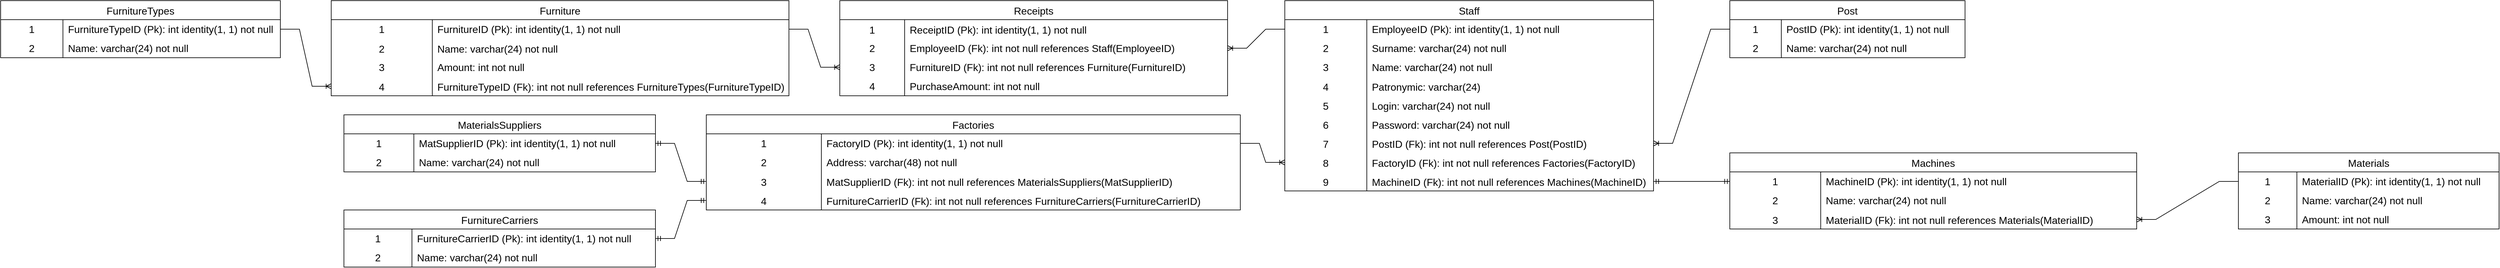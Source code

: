 <mxfile version="21.1.0" type="device">
  <diagram id="mo-HOqfo_TGO1M3Odws0" name="Страница 1">
    <mxGraphModel dx="4996" dy="2128" grid="1" gridSize="10" guides="1" tooltips="1" connect="1" arrows="1" fold="1" page="1" pageScale="1" pageWidth="827" pageHeight="1169" math="0" shadow="0">
      <root>
        <mxCell id="0" />
        <mxCell id="1" parent="0" />
        <mxCell id="JaZ2fqVpTu222HVkcc59-122" value="Staff" style="shape=table;startSize=30;container=1;collapsible=0;childLayout=tableLayout;fixedRows=1;rowLines=0;fontStyle=0;strokeColor=default;fontSize=16;" vertex="1" parent="1">
          <mxGeometry x="-650" y="-270" width="580" height="300" as="geometry" />
        </mxCell>
        <mxCell id="JaZ2fqVpTu222HVkcc59-123" value="" style="shape=tableRow;horizontal=0;startSize=0;swimlaneHead=0;swimlaneBody=0;top=0;left=0;bottom=0;right=0;collapsible=0;dropTarget=0;fillColor=none;points=[[0,0.5],[1,0.5]];portConstraint=eastwest;strokeColor=inherit;fontSize=16;" vertex="1" parent="JaZ2fqVpTu222HVkcc59-122">
          <mxGeometry y="30" width="580" height="30" as="geometry" />
        </mxCell>
        <mxCell id="JaZ2fqVpTu222HVkcc59-124" value="1" style="shape=partialRectangle;html=1;whiteSpace=wrap;connectable=0;fillColor=none;top=0;left=0;bottom=0;right=0;overflow=hidden;pointerEvents=1;strokeColor=inherit;fontSize=16;" vertex="1" parent="JaZ2fqVpTu222HVkcc59-123">
          <mxGeometry width="129" height="30" as="geometry">
            <mxRectangle width="129" height="30" as="alternateBounds" />
          </mxGeometry>
        </mxCell>
        <mxCell id="JaZ2fqVpTu222HVkcc59-125" value="EmployeeID (Pk): int identity(1, 1) not null" style="shape=partialRectangle;html=1;whiteSpace=wrap;connectable=0;fillColor=none;top=0;left=0;bottom=0;right=0;align=left;spacingLeft=6;overflow=hidden;strokeColor=inherit;fontSize=16;" vertex="1" parent="JaZ2fqVpTu222HVkcc59-123">
          <mxGeometry x="129" width="451" height="30" as="geometry">
            <mxRectangle width="451" height="30" as="alternateBounds" />
          </mxGeometry>
        </mxCell>
        <mxCell id="JaZ2fqVpTu222HVkcc59-126" value="" style="shape=tableRow;horizontal=0;startSize=0;swimlaneHead=0;swimlaneBody=0;top=0;left=0;bottom=0;right=0;collapsible=0;dropTarget=0;fillColor=none;points=[[0,0.5],[1,0.5]];portConstraint=eastwest;strokeColor=inherit;fontSize=16;" vertex="1" parent="JaZ2fqVpTu222HVkcc59-122">
          <mxGeometry y="60" width="580" height="30" as="geometry" />
        </mxCell>
        <mxCell id="JaZ2fqVpTu222HVkcc59-127" value="2" style="shape=partialRectangle;html=1;whiteSpace=wrap;connectable=0;fillColor=none;top=0;left=0;bottom=0;right=0;overflow=hidden;strokeColor=inherit;fontSize=16;" vertex="1" parent="JaZ2fqVpTu222HVkcc59-126">
          <mxGeometry width="129" height="30" as="geometry">
            <mxRectangle width="129" height="30" as="alternateBounds" />
          </mxGeometry>
        </mxCell>
        <mxCell id="JaZ2fqVpTu222HVkcc59-128" value="Surname: varchar(24) not null" style="shape=partialRectangle;html=1;whiteSpace=wrap;connectable=0;fillColor=none;top=0;left=0;bottom=0;right=0;align=left;spacingLeft=6;overflow=hidden;strokeColor=inherit;fontSize=16;" vertex="1" parent="JaZ2fqVpTu222HVkcc59-126">
          <mxGeometry x="129" width="451" height="30" as="geometry">
            <mxRectangle width="451" height="30" as="alternateBounds" />
          </mxGeometry>
        </mxCell>
        <mxCell id="JaZ2fqVpTu222HVkcc59-129" value="" style="shape=tableRow;horizontal=0;startSize=0;swimlaneHead=0;swimlaneBody=0;top=0;left=0;bottom=0;right=0;collapsible=0;dropTarget=0;fillColor=none;points=[[0,0.5],[1,0.5]];portConstraint=eastwest;strokeColor=inherit;fontSize=16;" vertex="1" parent="JaZ2fqVpTu222HVkcc59-122">
          <mxGeometry y="90" width="580" height="30" as="geometry" />
        </mxCell>
        <mxCell id="JaZ2fqVpTu222HVkcc59-130" value="3" style="shape=partialRectangle;html=1;whiteSpace=wrap;connectable=0;fillColor=none;top=0;left=0;bottom=0;right=0;overflow=hidden;strokeColor=inherit;fontSize=16;" vertex="1" parent="JaZ2fqVpTu222HVkcc59-129">
          <mxGeometry width="129" height="30" as="geometry">
            <mxRectangle width="129" height="30" as="alternateBounds" />
          </mxGeometry>
        </mxCell>
        <mxCell id="JaZ2fqVpTu222HVkcc59-131" value="Name: varchar(24)&amp;nbsp;not null" style="shape=partialRectangle;html=1;whiteSpace=wrap;connectable=0;fillColor=none;top=0;left=0;bottom=0;right=0;align=left;spacingLeft=6;overflow=hidden;strokeColor=inherit;fontSize=16;" vertex="1" parent="JaZ2fqVpTu222HVkcc59-129">
          <mxGeometry x="129" width="451" height="30" as="geometry">
            <mxRectangle width="451" height="30" as="alternateBounds" />
          </mxGeometry>
        </mxCell>
        <mxCell id="JaZ2fqVpTu222HVkcc59-132" value="" style="shape=tableRow;horizontal=0;startSize=0;swimlaneHead=0;swimlaneBody=0;fillColor=none;collapsible=0;dropTarget=0;points=[[0,0.5],[1,0.5]];portConstraint=eastwest;top=0;left=0;right=0;bottom=0;" vertex="1" parent="JaZ2fqVpTu222HVkcc59-122">
          <mxGeometry y="120" width="580" height="30" as="geometry" />
        </mxCell>
        <mxCell id="JaZ2fqVpTu222HVkcc59-133" value="4" style="shape=partialRectangle;connectable=0;fillColor=none;top=0;left=0;bottom=0;right=0;editable=1;overflow=hidden;fontSize=16;" vertex="1" parent="JaZ2fqVpTu222HVkcc59-132">
          <mxGeometry width="129" height="30" as="geometry">
            <mxRectangle width="129" height="30" as="alternateBounds" />
          </mxGeometry>
        </mxCell>
        <mxCell id="JaZ2fqVpTu222HVkcc59-134" value="Patronymic: varchar(24)" style="shape=partialRectangle;connectable=0;fillColor=none;top=0;left=0;bottom=0;right=0;align=left;spacingLeft=6;overflow=hidden;fontSize=16;" vertex="1" parent="JaZ2fqVpTu222HVkcc59-132">
          <mxGeometry x="129" width="451" height="30" as="geometry">
            <mxRectangle width="451" height="30" as="alternateBounds" />
          </mxGeometry>
        </mxCell>
        <mxCell id="JaZ2fqVpTu222HVkcc59-244" value="" style="shape=tableRow;horizontal=0;startSize=0;swimlaneHead=0;swimlaneBody=0;fillColor=none;collapsible=0;dropTarget=0;points=[[0,0.5],[1,0.5]];portConstraint=eastwest;top=0;left=0;right=0;bottom=0;" vertex="1" parent="JaZ2fqVpTu222HVkcc59-122">
          <mxGeometry y="150" width="580" height="30" as="geometry" />
        </mxCell>
        <mxCell id="JaZ2fqVpTu222HVkcc59-245" value="5" style="shape=partialRectangle;connectable=0;fillColor=none;top=0;left=0;bottom=0;right=0;editable=1;overflow=hidden;fontSize=16;" vertex="1" parent="JaZ2fqVpTu222HVkcc59-244">
          <mxGeometry width="129" height="30" as="geometry">
            <mxRectangle width="129" height="30" as="alternateBounds" />
          </mxGeometry>
        </mxCell>
        <mxCell id="JaZ2fqVpTu222HVkcc59-246" value="Login: varchar(24) not null" style="shape=partialRectangle;connectable=0;fillColor=none;top=0;left=0;bottom=0;right=0;align=left;spacingLeft=6;overflow=hidden;fontSize=16;" vertex="1" parent="JaZ2fqVpTu222HVkcc59-244">
          <mxGeometry x="129" width="451" height="30" as="geometry">
            <mxRectangle width="451" height="30" as="alternateBounds" />
          </mxGeometry>
        </mxCell>
        <mxCell id="JaZ2fqVpTu222HVkcc59-135" value="" style="shape=tableRow;horizontal=0;startSize=0;swimlaneHead=0;swimlaneBody=0;fillColor=none;collapsible=0;dropTarget=0;points=[[0,0.5],[1,0.5]];portConstraint=eastwest;top=0;left=0;right=0;bottom=0;" vertex="1" parent="JaZ2fqVpTu222HVkcc59-122">
          <mxGeometry y="180" width="580" height="30" as="geometry" />
        </mxCell>
        <mxCell id="JaZ2fqVpTu222HVkcc59-136" value="6" style="shape=partialRectangle;connectable=0;fillColor=none;top=0;left=0;bottom=0;right=0;editable=1;overflow=hidden;fontSize=16;" vertex="1" parent="JaZ2fqVpTu222HVkcc59-135">
          <mxGeometry width="129" height="30" as="geometry">
            <mxRectangle width="129" height="30" as="alternateBounds" />
          </mxGeometry>
        </mxCell>
        <mxCell id="JaZ2fqVpTu222HVkcc59-137" value="Password: varchar(24) not null" style="shape=partialRectangle;connectable=0;fillColor=none;top=0;left=0;bottom=0;right=0;align=left;spacingLeft=6;overflow=hidden;fontSize=16;" vertex="1" parent="JaZ2fqVpTu222HVkcc59-135">
          <mxGeometry x="129" width="451" height="30" as="geometry">
            <mxRectangle width="451" height="30" as="alternateBounds" />
          </mxGeometry>
        </mxCell>
        <mxCell id="JaZ2fqVpTu222HVkcc59-138" value="" style="shape=tableRow;horizontal=0;startSize=0;swimlaneHead=0;swimlaneBody=0;fillColor=none;collapsible=0;dropTarget=0;points=[[0,0.5],[1,0.5]];portConstraint=eastwest;top=0;left=0;right=0;bottom=0;" vertex="1" parent="JaZ2fqVpTu222HVkcc59-122">
          <mxGeometry y="210" width="580" height="30" as="geometry" />
        </mxCell>
        <mxCell id="JaZ2fqVpTu222HVkcc59-139" value="7" style="shape=partialRectangle;connectable=0;fillColor=none;top=0;left=0;bottom=0;right=0;editable=1;overflow=hidden;fontSize=16;" vertex="1" parent="JaZ2fqVpTu222HVkcc59-138">
          <mxGeometry width="129" height="30" as="geometry">
            <mxRectangle width="129" height="30" as="alternateBounds" />
          </mxGeometry>
        </mxCell>
        <mxCell id="JaZ2fqVpTu222HVkcc59-140" value="PostID (Fk): int not null references Post(PostID)" style="shape=partialRectangle;connectable=0;fillColor=none;top=0;left=0;bottom=0;right=0;align=left;spacingLeft=6;overflow=hidden;fontSize=16;" vertex="1" parent="JaZ2fqVpTu222HVkcc59-138">
          <mxGeometry x="129" width="451" height="30" as="geometry">
            <mxRectangle width="451" height="30" as="alternateBounds" />
          </mxGeometry>
        </mxCell>
        <mxCell id="JaZ2fqVpTu222HVkcc59-141" value="" style="shape=tableRow;horizontal=0;startSize=0;swimlaneHead=0;swimlaneBody=0;fillColor=none;collapsible=0;dropTarget=0;points=[[0,0.5],[1,0.5]];portConstraint=eastwest;top=0;left=0;right=0;bottom=0;" vertex="1" parent="JaZ2fqVpTu222HVkcc59-122">
          <mxGeometry y="240" width="580" height="30" as="geometry" />
        </mxCell>
        <mxCell id="JaZ2fqVpTu222HVkcc59-142" value="8" style="shape=partialRectangle;connectable=0;fillColor=none;top=0;left=0;bottom=0;right=0;editable=1;overflow=hidden;fontSize=16;" vertex="1" parent="JaZ2fqVpTu222HVkcc59-141">
          <mxGeometry width="129" height="30" as="geometry">
            <mxRectangle width="129" height="30" as="alternateBounds" />
          </mxGeometry>
        </mxCell>
        <mxCell id="JaZ2fqVpTu222HVkcc59-143" value="FactoryID (Fk): int not null references Factories(FactoryID)" style="shape=partialRectangle;connectable=0;fillColor=none;top=0;left=0;bottom=0;right=0;align=left;spacingLeft=6;overflow=hidden;fontSize=16;" vertex="1" parent="JaZ2fqVpTu222HVkcc59-141">
          <mxGeometry x="129" width="451" height="30" as="geometry">
            <mxRectangle width="451" height="30" as="alternateBounds" />
          </mxGeometry>
        </mxCell>
        <mxCell id="JaZ2fqVpTu222HVkcc59-144" value="" style="shape=tableRow;horizontal=0;startSize=0;swimlaneHead=0;swimlaneBody=0;fillColor=none;collapsible=0;dropTarget=0;points=[[0,0.5],[1,0.5]];portConstraint=eastwest;top=0;left=0;right=0;bottom=0;" vertex="1" parent="JaZ2fqVpTu222HVkcc59-122">
          <mxGeometry y="270" width="580" height="30" as="geometry" />
        </mxCell>
        <mxCell id="JaZ2fqVpTu222HVkcc59-145" value="9" style="shape=partialRectangle;connectable=0;fillColor=none;top=0;left=0;bottom=0;right=0;editable=1;overflow=hidden;fontSize=16;" vertex="1" parent="JaZ2fqVpTu222HVkcc59-144">
          <mxGeometry width="129" height="30" as="geometry">
            <mxRectangle width="129" height="30" as="alternateBounds" />
          </mxGeometry>
        </mxCell>
        <mxCell id="JaZ2fqVpTu222HVkcc59-146" value="MachineID (Fk): int not null references Machines(MachineID)" style="shape=partialRectangle;connectable=0;fillColor=none;top=0;left=0;bottom=0;right=0;align=left;spacingLeft=6;overflow=hidden;fontSize=16;" vertex="1" parent="JaZ2fqVpTu222HVkcc59-144">
          <mxGeometry x="129" width="451" height="30" as="geometry">
            <mxRectangle width="451" height="30" as="alternateBounds" />
          </mxGeometry>
        </mxCell>
        <mxCell id="JaZ2fqVpTu222HVkcc59-147" value="Furniture" style="shape=table;startSize=30;container=1;collapsible=0;childLayout=tableLayout;fixedRows=1;rowLines=0;fontStyle=0;strokeColor=default;fontSize=16;" vertex="1" parent="1">
          <mxGeometry x="-2150" y="-270" width="720" height="150" as="geometry" />
        </mxCell>
        <mxCell id="JaZ2fqVpTu222HVkcc59-148" value="" style="shape=tableRow;horizontal=0;startSize=0;swimlaneHead=0;swimlaneBody=0;top=0;left=0;bottom=0;right=0;collapsible=0;dropTarget=0;fillColor=none;points=[[0,0.5],[1,0.5]];portConstraint=eastwest;strokeColor=inherit;fontSize=16;" vertex="1" parent="JaZ2fqVpTu222HVkcc59-147">
          <mxGeometry y="30" width="720" height="30" as="geometry" />
        </mxCell>
        <mxCell id="JaZ2fqVpTu222HVkcc59-149" value="1" style="shape=partialRectangle;html=1;whiteSpace=wrap;connectable=0;fillColor=none;top=0;left=0;bottom=0;right=0;overflow=hidden;pointerEvents=1;strokeColor=inherit;fontSize=16;" vertex="1" parent="JaZ2fqVpTu222HVkcc59-148">
          <mxGeometry width="159" height="30" as="geometry">
            <mxRectangle width="159" height="30" as="alternateBounds" />
          </mxGeometry>
        </mxCell>
        <mxCell id="JaZ2fqVpTu222HVkcc59-150" value="FurnitureID (Pk): int identity(1, 1) not null" style="shape=partialRectangle;html=1;whiteSpace=wrap;connectable=0;fillColor=none;top=0;left=0;bottom=0;right=0;align=left;spacingLeft=6;overflow=hidden;strokeColor=inherit;fontSize=16;" vertex="1" parent="JaZ2fqVpTu222HVkcc59-148">
          <mxGeometry x="159" width="561" height="30" as="geometry">
            <mxRectangle width="561" height="30" as="alternateBounds" />
          </mxGeometry>
        </mxCell>
        <mxCell id="JaZ2fqVpTu222HVkcc59-151" value="" style="shape=tableRow;horizontal=0;startSize=0;swimlaneHead=0;swimlaneBody=0;fillColor=none;collapsible=0;dropTarget=0;points=[[0,0.5],[1,0.5]];portConstraint=eastwest;top=0;left=0;right=0;bottom=0;" vertex="1" parent="JaZ2fqVpTu222HVkcc59-147">
          <mxGeometry y="60" width="720" height="30" as="geometry" />
        </mxCell>
        <mxCell id="JaZ2fqVpTu222HVkcc59-152" value="2" style="shape=partialRectangle;connectable=0;fillColor=none;top=0;left=0;bottom=0;right=0;editable=1;overflow=hidden;fontSize=16;" vertex="1" parent="JaZ2fqVpTu222HVkcc59-151">
          <mxGeometry width="159" height="30" as="geometry">
            <mxRectangle width="159" height="30" as="alternateBounds" />
          </mxGeometry>
        </mxCell>
        <mxCell id="JaZ2fqVpTu222HVkcc59-153" value="Name: varchar(24) not null" style="shape=partialRectangle;connectable=0;fillColor=none;top=0;left=0;bottom=0;right=0;align=left;spacingLeft=6;overflow=hidden;fontSize=16;" vertex="1" parent="JaZ2fqVpTu222HVkcc59-151">
          <mxGeometry x="159" width="561" height="30" as="geometry">
            <mxRectangle width="561" height="30" as="alternateBounds" />
          </mxGeometry>
        </mxCell>
        <mxCell id="JaZ2fqVpTu222HVkcc59-154" value="" style="shape=tableRow;horizontal=0;startSize=0;swimlaneHead=0;swimlaneBody=0;top=0;left=0;bottom=0;right=0;collapsible=0;dropTarget=0;fillColor=none;points=[[0,0.5],[1,0.5]];portConstraint=eastwest;strokeColor=inherit;fontSize=16;" vertex="1" parent="JaZ2fqVpTu222HVkcc59-147">
          <mxGeometry y="90" width="720" height="30" as="geometry" />
        </mxCell>
        <mxCell id="JaZ2fqVpTu222HVkcc59-155" value="3" style="shape=partialRectangle;html=1;whiteSpace=wrap;connectable=0;fillColor=none;top=0;left=0;bottom=0;right=0;overflow=hidden;strokeColor=inherit;fontSize=16;" vertex="1" parent="JaZ2fqVpTu222HVkcc59-154">
          <mxGeometry width="159" height="30" as="geometry">
            <mxRectangle width="159" height="30" as="alternateBounds" />
          </mxGeometry>
        </mxCell>
        <mxCell id="JaZ2fqVpTu222HVkcc59-156" value="Amount: int not null" style="shape=partialRectangle;html=1;whiteSpace=wrap;connectable=0;fillColor=none;top=0;left=0;bottom=0;right=0;align=left;spacingLeft=6;overflow=hidden;strokeColor=inherit;fontSize=16;" vertex="1" parent="JaZ2fqVpTu222HVkcc59-154">
          <mxGeometry x="159" width="561" height="30" as="geometry">
            <mxRectangle width="561" height="30" as="alternateBounds" />
          </mxGeometry>
        </mxCell>
        <mxCell id="JaZ2fqVpTu222HVkcc59-157" value="" style="shape=tableRow;horizontal=0;startSize=0;swimlaneHead=0;swimlaneBody=0;fillColor=none;collapsible=0;dropTarget=0;points=[[0,0.5],[1,0.5]];portConstraint=eastwest;top=0;left=0;right=0;bottom=0;" vertex="1" parent="JaZ2fqVpTu222HVkcc59-147">
          <mxGeometry y="120" width="720" height="30" as="geometry" />
        </mxCell>
        <mxCell id="JaZ2fqVpTu222HVkcc59-158" value="4" style="shape=partialRectangle;connectable=0;fillColor=none;top=0;left=0;bottom=0;right=0;editable=1;overflow=hidden;fontSize=16;" vertex="1" parent="JaZ2fqVpTu222HVkcc59-157">
          <mxGeometry width="159" height="30" as="geometry">
            <mxRectangle width="159" height="30" as="alternateBounds" />
          </mxGeometry>
        </mxCell>
        <mxCell id="JaZ2fqVpTu222HVkcc59-159" value="FurnitureTypeID (Fk): int not null references FurnitureTypes(FurnitureTypeID)" style="shape=partialRectangle;connectable=0;fillColor=none;top=0;left=0;bottom=0;right=0;align=left;spacingLeft=6;overflow=hidden;fontSize=16;" vertex="1" parent="JaZ2fqVpTu222HVkcc59-157">
          <mxGeometry x="159" width="561" height="30" as="geometry">
            <mxRectangle width="561" height="30" as="alternateBounds" />
          </mxGeometry>
        </mxCell>
        <mxCell id="JaZ2fqVpTu222HVkcc59-160" value="Post" style="shape=table;startSize=30;container=1;collapsible=0;childLayout=tableLayout;fixedRows=1;rowLines=0;fontStyle=0;strokeColor=default;fontSize=16;" vertex="1" parent="1">
          <mxGeometry x="50" y="-270" width="370" height="90" as="geometry" />
        </mxCell>
        <mxCell id="JaZ2fqVpTu222HVkcc59-161" value="" style="shape=tableRow;horizontal=0;startSize=0;swimlaneHead=0;swimlaneBody=0;top=0;left=0;bottom=0;right=0;collapsible=0;dropTarget=0;fillColor=none;points=[[0,0.5],[1,0.5]];portConstraint=eastwest;strokeColor=inherit;fontSize=16;" vertex="1" parent="JaZ2fqVpTu222HVkcc59-160">
          <mxGeometry y="30" width="370" height="30" as="geometry" />
        </mxCell>
        <mxCell id="JaZ2fqVpTu222HVkcc59-162" value="1" style="shape=partialRectangle;html=1;whiteSpace=wrap;connectable=0;fillColor=none;top=0;left=0;bottom=0;right=0;overflow=hidden;pointerEvents=1;strokeColor=inherit;fontSize=16;" vertex="1" parent="JaZ2fqVpTu222HVkcc59-161">
          <mxGeometry width="81" height="30" as="geometry">
            <mxRectangle width="81" height="30" as="alternateBounds" />
          </mxGeometry>
        </mxCell>
        <mxCell id="JaZ2fqVpTu222HVkcc59-163" value="PostID (Pk): int identity(1, 1) not null" style="shape=partialRectangle;html=1;whiteSpace=wrap;connectable=0;fillColor=none;top=0;left=0;bottom=0;right=0;align=left;spacingLeft=6;overflow=hidden;strokeColor=inherit;fontSize=16;" vertex="1" parent="JaZ2fqVpTu222HVkcc59-161">
          <mxGeometry x="81" width="289" height="30" as="geometry">
            <mxRectangle width="289" height="30" as="alternateBounds" />
          </mxGeometry>
        </mxCell>
        <mxCell id="JaZ2fqVpTu222HVkcc59-164" value="" style="shape=tableRow;horizontal=0;startSize=0;swimlaneHead=0;swimlaneBody=0;top=0;left=0;bottom=0;right=0;collapsible=0;dropTarget=0;fillColor=none;points=[[0,0.5],[1,0.5]];portConstraint=eastwest;strokeColor=inherit;fontSize=16;" vertex="1" parent="JaZ2fqVpTu222HVkcc59-160">
          <mxGeometry y="60" width="370" height="30" as="geometry" />
        </mxCell>
        <mxCell id="JaZ2fqVpTu222HVkcc59-165" value="2" style="shape=partialRectangle;html=1;whiteSpace=wrap;connectable=0;fillColor=none;top=0;left=0;bottom=0;right=0;overflow=hidden;strokeColor=inherit;fontSize=16;" vertex="1" parent="JaZ2fqVpTu222HVkcc59-164">
          <mxGeometry width="81" height="30" as="geometry">
            <mxRectangle width="81" height="30" as="alternateBounds" />
          </mxGeometry>
        </mxCell>
        <mxCell id="JaZ2fqVpTu222HVkcc59-166" value="Name: varchar(24) not null" style="shape=partialRectangle;html=1;whiteSpace=wrap;connectable=0;fillColor=none;top=0;left=0;bottom=0;right=0;align=left;spacingLeft=6;overflow=hidden;strokeColor=inherit;fontSize=16;" vertex="1" parent="JaZ2fqVpTu222HVkcc59-164">
          <mxGeometry x="81" width="289" height="30" as="geometry">
            <mxRectangle width="289" height="30" as="alternateBounds" />
          </mxGeometry>
        </mxCell>
        <mxCell id="JaZ2fqVpTu222HVkcc59-167" value="" style="edgeStyle=entityRelationEdgeStyle;fontSize=12;html=1;endArrow=ERoneToMany;rounded=0;entryX=1;entryY=0.5;entryDx=0;entryDy=0;" edge="1" parent="1" source="JaZ2fqVpTu222HVkcc59-161" target="JaZ2fqVpTu222HVkcc59-138">
          <mxGeometry width="100" height="100" relative="1" as="geometry">
            <mxPoint x="-411.421" y="-575" as="sourcePoint" />
            <mxPoint x="-871.421" y="-205" as="targetPoint" />
          </mxGeometry>
        </mxCell>
        <mxCell id="JaZ2fqVpTu222HVkcc59-168" value="Receipts" style="shape=table;startSize=30;container=1;collapsible=0;childLayout=tableLayout;fixedRows=1;rowLines=0;fontStyle=0;strokeColor=default;fontSize=16;" vertex="1" parent="1">
          <mxGeometry x="-1350" y="-270" width="610" height="150" as="geometry" />
        </mxCell>
        <mxCell id="JaZ2fqVpTu222HVkcc59-169" value="" style="shape=tableRow;horizontal=0;startSize=0;swimlaneHead=0;swimlaneBody=0;fillColor=none;collapsible=0;dropTarget=0;points=[[0,0.5],[1,0.5]];portConstraint=eastwest;top=0;left=0;right=0;bottom=0;" vertex="1" parent="JaZ2fqVpTu222HVkcc59-168">
          <mxGeometry y="30" width="610" height="30" as="geometry" />
        </mxCell>
        <mxCell id="JaZ2fqVpTu222HVkcc59-170" value="1" style="shape=partialRectangle;connectable=0;fillColor=none;top=0;left=0;bottom=0;right=0;editable=1;overflow=hidden;fontSize=16;" vertex="1" parent="JaZ2fqVpTu222HVkcc59-169">
          <mxGeometry width="102" height="30" as="geometry">
            <mxRectangle width="102" height="30" as="alternateBounds" />
          </mxGeometry>
        </mxCell>
        <mxCell id="JaZ2fqVpTu222HVkcc59-171" value="ReceiptID (Pk): int identity(1, 1) not null" style="shape=partialRectangle;connectable=0;fillColor=none;top=0;left=0;bottom=0;right=0;align=left;spacingLeft=6;overflow=hidden;fontSize=16;" vertex="1" parent="JaZ2fqVpTu222HVkcc59-169">
          <mxGeometry x="102" width="508" height="30" as="geometry">
            <mxRectangle width="508" height="30" as="alternateBounds" />
          </mxGeometry>
        </mxCell>
        <mxCell id="JaZ2fqVpTu222HVkcc59-172" value="" style="shape=tableRow;horizontal=0;startSize=0;swimlaneHead=0;swimlaneBody=0;top=0;left=0;bottom=0;right=0;collapsible=0;dropTarget=0;fillColor=none;points=[[0,0.5],[1,0.5]];portConstraint=eastwest;strokeColor=inherit;fontSize=16;" vertex="1" parent="JaZ2fqVpTu222HVkcc59-168">
          <mxGeometry y="60" width="610" height="30" as="geometry" />
        </mxCell>
        <mxCell id="JaZ2fqVpTu222HVkcc59-173" value="2" style="shape=partialRectangle;html=1;whiteSpace=wrap;connectable=0;fillColor=none;top=0;left=0;bottom=0;right=0;overflow=hidden;pointerEvents=1;strokeColor=inherit;fontSize=16;" vertex="1" parent="JaZ2fqVpTu222HVkcc59-172">
          <mxGeometry width="102" height="30" as="geometry">
            <mxRectangle width="102" height="30" as="alternateBounds" />
          </mxGeometry>
        </mxCell>
        <mxCell id="JaZ2fqVpTu222HVkcc59-174" value="EmployeeID (Fk):&amp;nbsp;&lt;span style=&quot;&quot;&gt;int not null&lt;/span&gt;&amp;nbsp;references Staff(EmployeeID)" style="shape=partialRectangle;html=1;whiteSpace=wrap;connectable=0;fillColor=none;top=0;left=0;bottom=0;right=0;align=left;spacingLeft=6;overflow=hidden;strokeColor=inherit;fontSize=16;" vertex="1" parent="JaZ2fqVpTu222HVkcc59-172">
          <mxGeometry x="102" width="508" height="30" as="geometry">
            <mxRectangle width="508" height="30" as="alternateBounds" />
          </mxGeometry>
        </mxCell>
        <mxCell id="JaZ2fqVpTu222HVkcc59-175" value="" style="shape=tableRow;horizontal=0;startSize=0;swimlaneHead=0;swimlaneBody=0;top=0;left=0;bottom=0;right=0;collapsible=0;dropTarget=0;fillColor=none;points=[[0,0.5],[1,0.5]];portConstraint=eastwest;strokeColor=inherit;fontSize=16;" vertex="1" parent="JaZ2fqVpTu222HVkcc59-168">
          <mxGeometry y="90" width="610" height="30" as="geometry" />
        </mxCell>
        <mxCell id="JaZ2fqVpTu222HVkcc59-176" value="3" style="shape=partialRectangle;html=1;whiteSpace=wrap;connectable=0;fillColor=none;top=0;left=0;bottom=0;right=0;overflow=hidden;strokeColor=inherit;fontSize=16;" vertex="1" parent="JaZ2fqVpTu222HVkcc59-175">
          <mxGeometry width="102" height="30" as="geometry">
            <mxRectangle width="102" height="30" as="alternateBounds" />
          </mxGeometry>
        </mxCell>
        <mxCell id="JaZ2fqVpTu222HVkcc59-177" value="FurnitureID (Fk):&amp;nbsp;&lt;span style=&quot;&quot;&gt;int not null&lt;/span&gt;&amp;nbsp;references Furniture(FurnitureID)" style="shape=partialRectangle;html=1;whiteSpace=wrap;connectable=0;fillColor=none;top=0;left=0;bottom=0;right=0;align=left;spacingLeft=6;overflow=hidden;strokeColor=inherit;fontSize=16;" vertex="1" parent="JaZ2fqVpTu222HVkcc59-175">
          <mxGeometry x="102" width="508" height="30" as="geometry">
            <mxRectangle width="508" height="30" as="alternateBounds" />
          </mxGeometry>
        </mxCell>
        <mxCell id="JaZ2fqVpTu222HVkcc59-178" value="" style="shape=tableRow;horizontal=0;startSize=0;swimlaneHead=0;swimlaneBody=0;top=0;left=0;bottom=0;right=0;collapsible=0;dropTarget=0;fillColor=none;points=[[0,0.5],[1,0.5]];portConstraint=eastwest;strokeColor=inherit;fontSize=16;" vertex="1" parent="JaZ2fqVpTu222HVkcc59-168">
          <mxGeometry y="120" width="610" height="30" as="geometry" />
        </mxCell>
        <mxCell id="JaZ2fqVpTu222HVkcc59-179" value="4" style="shape=partialRectangle;html=1;whiteSpace=wrap;connectable=0;fillColor=none;top=0;left=0;bottom=0;right=0;overflow=hidden;strokeColor=inherit;fontSize=16;" vertex="1" parent="JaZ2fqVpTu222HVkcc59-178">
          <mxGeometry width="102" height="30" as="geometry">
            <mxRectangle width="102" height="30" as="alternateBounds" />
          </mxGeometry>
        </mxCell>
        <mxCell id="JaZ2fqVpTu222HVkcc59-180" value="PurchaseAmount: int&amp;nbsp;not null" style="shape=partialRectangle;html=1;whiteSpace=wrap;connectable=0;fillColor=none;top=0;left=0;bottom=0;right=0;align=left;spacingLeft=6;overflow=hidden;strokeColor=inherit;fontSize=16;" vertex="1" parent="JaZ2fqVpTu222HVkcc59-178">
          <mxGeometry x="102" width="508" height="30" as="geometry">
            <mxRectangle width="508" height="30" as="alternateBounds" />
          </mxGeometry>
        </mxCell>
        <mxCell id="JaZ2fqVpTu222HVkcc59-181" value="Factories" style="shape=table;startSize=30;container=1;collapsible=0;childLayout=tableLayout;fixedRows=1;rowLines=0;fontStyle=0;strokeColor=default;fontSize=16;" vertex="1" parent="1">
          <mxGeometry x="-1560" y="-90" width="840" height="150" as="geometry" />
        </mxCell>
        <mxCell id="JaZ2fqVpTu222HVkcc59-182" value="" style="shape=tableRow;horizontal=0;startSize=0;swimlaneHead=0;swimlaneBody=0;top=0;left=0;bottom=0;right=0;collapsible=0;dropTarget=0;fillColor=none;points=[[0,0.5],[1,0.5]];portConstraint=eastwest;strokeColor=inherit;fontSize=16;" vertex="1" parent="JaZ2fqVpTu222HVkcc59-181">
          <mxGeometry y="30" width="840" height="30" as="geometry" />
        </mxCell>
        <mxCell id="JaZ2fqVpTu222HVkcc59-183" value="1" style="shape=partialRectangle;html=1;whiteSpace=wrap;connectable=0;fillColor=none;top=0;left=0;bottom=0;right=0;overflow=hidden;pointerEvents=1;strokeColor=inherit;fontSize=16;" vertex="1" parent="JaZ2fqVpTu222HVkcc59-182">
          <mxGeometry width="181" height="30" as="geometry">
            <mxRectangle width="181" height="30" as="alternateBounds" />
          </mxGeometry>
        </mxCell>
        <mxCell id="JaZ2fqVpTu222HVkcc59-184" value="FactoryID (Pk): int identity(1, 1) not null" style="shape=partialRectangle;html=1;whiteSpace=wrap;connectable=0;fillColor=none;top=0;left=0;bottom=0;right=0;align=left;spacingLeft=6;overflow=hidden;strokeColor=inherit;fontSize=16;" vertex="1" parent="JaZ2fqVpTu222HVkcc59-182">
          <mxGeometry x="181" width="659" height="30" as="geometry">
            <mxRectangle width="659" height="30" as="alternateBounds" />
          </mxGeometry>
        </mxCell>
        <mxCell id="JaZ2fqVpTu222HVkcc59-185" value="" style="shape=tableRow;horizontal=0;startSize=0;swimlaneHead=0;swimlaneBody=0;top=0;left=0;bottom=0;right=0;collapsible=0;dropTarget=0;fillColor=none;points=[[0,0.5],[1,0.5]];portConstraint=eastwest;strokeColor=inherit;fontSize=16;" vertex="1" parent="JaZ2fqVpTu222HVkcc59-181">
          <mxGeometry y="60" width="840" height="30" as="geometry" />
        </mxCell>
        <mxCell id="JaZ2fqVpTu222HVkcc59-186" value="2" style="shape=partialRectangle;html=1;whiteSpace=wrap;connectable=0;fillColor=none;top=0;left=0;bottom=0;right=0;overflow=hidden;strokeColor=inherit;fontSize=16;" vertex="1" parent="JaZ2fqVpTu222HVkcc59-185">
          <mxGeometry width="181" height="30" as="geometry">
            <mxRectangle width="181" height="30" as="alternateBounds" />
          </mxGeometry>
        </mxCell>
        <mxCell id="JaZ2fqVpTu222HVkcc59-187" value="Address: varchar(48)&amp;nbsp;not null" style="shape=partialRectangle;html=1;whiteSpace=wrap;connectable=0;fillColor=none;top=0;left=0;bottom=0;right=0;align=left;spacingLeft=6;overflow=hidden;strokeColor=inherit;fontSize=16;" vertex="1" parent="JaZ2fqVpTu222HVkcc59-185">
          <mxGeometry x="181" width="659" height="30" as="geometry">
            <mxRectangle width="659" height="30" as="alternateBounds" />
          </mxGeometry>
        </mxCell>
        <mxCell id="JaZ2fqVpTu222HVkcc59-188" value="" style="shape=tableRow;horizontal=0;startSize=0;swimlaneHead=0;swimlaneBody=0;fillColor=none;collapsible=0;dropTarget=0;points=[[0,0.5],[1,0.5]];portConstraint=eastwest;top=0;left=0;right=0;bottom=0;" vertex="1" parent="JaZ2fqVpTu222HVkcc59-181">
          <mxGeometry y="90" width="840" height="30" as="geometry" />
        </mxCell>
        <mxCell id="JaZ2fqVpTu222HVkcc59-189" value="3" style="shape=partialRectangle;connectable=0;fillColor=none;top=0;left=0;bottom=0;right=0;editable=1;overflow=hidden;fontSize=16;" vertex="1" parent="JaZ2fqVpTu222HVkcc59-188">
          <mxGeometry width="181" height="30" as="geometry">
            <mxRectangle width="181" height="30" as="alternateBounds" />
          </mxGeometry>
        </mxCell>
        <mxCell id="JaZ2fqVpTu222HVkcc59-190" value="MatSupplierID (Fk): int not null references MaterialsSuppliers(MatSupplierID)" style="shape=partialRectangle;connectable=0;fillColor=none;top=0;left=0;bottom=0;right=0;align=left;spacingLeft=6;overflow=hidden;fontSize=16;" vertex="1" parent="JaZ2fqVpTu222HVkcc59-188">
          <mxGeometry x="181" width="659" height="30" as="geometry">
            <mxRectangle width="659" height="30" as="alternateBounds" />
          </mxGeometry>
        </mxCell>
        <mxCell id="JaZ2fqVpTu222HVkcc59-191" value="" style="shape=tableRow;horizontal=0;startSize=0;swimlaneHead=0;swimlaneBody=0;fillColor=none;collapsible=0;dropTarget=0;points=[[0,0.5],[1,0.5]];portConstraint=eastwest;top=0;left=0;right=0;bottom=0;" vertex="1" parent="JaZ2fqVpTu222HVkcc59-181">
          <mxGeometry y="120" width="840" height="30" as="geometry" />
        </mxCell>
        <mxCell id="JaZ2fqVpTu222HVkcc59-192" value="4" style="shape=partialRectangle;connectable=0;fillColor=none;top=0;left=0;bottom=0;right=0;editable=1;overflow=hidden;fontSize=16;" vertex="1" parent="JaZ2fqVpTu222HVkcc59-191">
          <mxGeometry width="181" height="30" as="geometry">
            <mxRectangle width="181" height="30" as="alternateBounds" />
          </mxGeometry>
        </mxCell>
        <mxCell id="JaZ2fqVpTu222HVkcc59-193" value="FurnitureCarrierID (Fk): int not null references FurnitureCarriers(FurnitureCarrierID)" style="shape=partialRectangle;connectable=0;fillColor=none;top=0;left=0;bottom=0;right=0;align=left;spacingLeft=6;overflow=hidden;fontSize=16;" vertex="1" parent="JaZ2fqVpTu222HVkcc59-191">
          <mxGeometry x="181" width="659" height="30" as="geometry">
            <mxRectangle width="659" height="30" as="alternateBounds" />
          </mxGeometry>
        </mxCell>
        <mxCell id="JaZ2fqVpTu222HVkcc59-194" value="" style="edgeStyle=entityRelationEdgeStyle;fontSize=12;html=1;endArrow=ERoneToMany;rounded=0;exitX=1;exitY=0.5;exitDx=0;exitDy=0;entryX=0;entryY=0.5;entryDx=0;entryDy=0;" edge="1" parent="1" source="JaZ2fqVpTu222HVkcc59-182" target="JaZ2fqVpTu222HVkcc59-141">
          <mxGeometry width="100" height="100" relative="1" as="geometry">
            <mxPoint x="-840" y="50" as="sourcePoint" />
            <mxPoint x="-740" y="-50" as="targetPoint" />
          </mxGeometry>
        </mxCell>
        <mxCell id="JaZ2fqVpTu222HVkcc59-195" value="" style="edgeStyle=entityRelationEdgeStyle;fontSize=12;html=1;endArrow=ERoneToMany;rounded=0;exitX=0;exitY=0.5;exitDx=0;exitDy=0;entryX=1;entryY=0.5;entryDx=0;entryDy=0;" edge="1" parent="1" source="JaZ2fqVpTu222HVkcc59-123" target="JaZ2fqVpTu222HVkcc59-172">
          <mxGeometry width="100" height="100" relative="1" as="geometry">
            <mxPoint x="-790" y="-110" as="sourcePoint" />
            <mxPoint x="-690" y="-210" as="targetPoint" />
          </mxGeometry>
        </mxCell>
        <mxCell id="JaZ2fqVpTu222HVkcc59-196" value="MaterialsSuppliers" style="shape=table;startSize=30;container=1;collapsible=0;childLayout=tableLayout;fixedRows=1;rowLines=0;fontStyle=0;strokeColor=default;fontSize=16;" vertex="1" parent="1">
          <mxGeometry x="-2130" y="-90" width="490" height="90" as="geometry" />
        </mxCell>
        <mxCell id="JaZ2fqVpTu222HVkcc59-197" value="" style="shape=tableRow;horizontal=0;startSize=0;swimlaneHead=0;swimlaneBody=0;top=0;left=0;bottom=0;right=0;collapsible=0;dropTarget=0;fillColor=none;points=[[0,0.5],[1,0.5]];portConstraint=eastwest;strokeColor=inherit;fontSize=16;" vertex="1" parent="JaZ2fqVpTu222HVkcc59-196">
          <mxGeometry y="30" width="490" height="30" as="geometry" />
        </mxCell>
        <mxCell id="JaZ2fqVpTu222HVkcc59-198" value="1" style="shape=partialRectangle;html=1;whiteSpace=wrap;connectable=0;fillColor=none;top=0;left=0;bottom=0;right=0;overflow=hidden;pointerEvents=1;strokeColor=inherit;fontSize=16;" vertex="1" parent="JaZ2fqVpTu222HVkcc59-197">
          <mxGeometry width="110" height="30" as="geometry">
            <mxRectangle width="110" height="30" as="alternateBounds" />
          </mxGeometry>
        </mxCell>
        <mxCell id="JaZ2fqVpTu222HVkcc59-199" value="MatSupplierID (Pk): int identity(1, 1) not null" style="shape=partialRectangle;html=1;whiteSpace=wrap;connectable=0;fillColor=none;top=0;left=0;bottom=0;right=0;align=left;spacingLeft=6;overflow=hidden;strokeColor=inherit;fontSize=16;" vertex="1" parent="JaZ2fqVpTu222HVkcc59-197">
          <mxGeometry x="110" width="380" height="30" as="geometry">
            <mxRectangle width="380" height="30" as="alternateBounds" />
          </mxGeometry>
        </mxCell>
        <mxCell id="JaZ2fqVpTu222HVkcc59-200" value="" style="shape=tableRow;horizontal=0;startSize=0;swimlaneHead=0;swimlaneBody=0;top=0;left=0;bottom=0;right=0;collapsible=0;dropTarget=0;fillColor=none;points=[[0,0.5],[1,0.5]];portConstraint=eastwest;strokeColor=inherit;fontSize=16;" vertex="1" parent="JaZ2fqVpTu222HVkcc59-196">
          <mxGeometry y="60" width="490" height="30" as="geometry" />
        </mxCell>
        <mxCell id="JaZ2fqVpTu222HVkcc59-201" value="2" style="shape=partialRectangle;html=1;whiteSpace=wrap;connectable=0;fillColor=none;top=0;left=0;bottom=0;right=0;overflow=hidden;strokeColor=inherit;fontSize=16;" vertex="1" parent="JaZ2fqVpTu222HVkcc59-200">
          <mxGeometry width="110" height="30" as="geometry">
            <mxRectangle width="110" height="30" as="alternateBounds" />
          </mxGeometry>
        </mxCell>
        <mxCell id="JaZ2fqVpTu222HVkcc59-202" value="Name: varchar(24)&amp;nbsp;not null" style="shape=partialRectangle;html=1;whiteSpace=wrap;connectable=0;fillColor=none;top=0;left=0;bottom=0;right=0;align=left;spacingLeft=6;overflow=hidden;strokeColor=inherit;fontSize=16;" vertex="1" parent="JaZ2fqVpTu222HVkcc59-200">
          <mxGeometry x="110" width="380" height="30" as="geometry">
            <mxRectangle width="380" height="30" as="alternateBounds" />
          </mxGeometry>
        </mxCell>
        <mxCell id="JaZ2fqVpTu222HVkcc59-203" value="" style="edgeStyle=entityRelationEdgeStyle;fontSize=12;html=1;endArrow=ERmandOne;startArrow=ERmandOne;rounded=0;exitX=1;exitY=0.5;exitDx=0;exitDy=0;entryX=0;entryY=0.5;entryDx=0;entryDy=0;" edge="1" parent="1" source="JaZ2fqVpTu222HVkcc59-197" target="JaZ2fqVpTu222HVkcc59-188">
          <mxGeometry width="100" height="100" relative="1" as="geometry">
            <mxPoint x="-1230" y="140" as="sourcePoint" />
            <mxPoint x="-1130" y="40" as="targetPoint" />
          </mxGeometry>
        </mxCell>
        <mxCell id="JaZ2fqVpTu222HVkcc59-204" value="Machines" style="shape=table;startSize=30;container=1;collapsible=0;childLayout=tableLayout;fixedRows=1;rowLines=0;fontStyle=0;strokeColor=default;fontSize=16;" vertex="1" parent="1">
          <mxGeometry x="50" y="-30" width="640" height="120" as="geometry" />
        </mxCell>
        <mxCell id="JaZ2fqVpTu222HVkcc59-205" value="" style="shape=tableRow;horizontal=0;startSize=0;swimlaneHead=0;swimlaneBody=0;top=0;left=0;bottom=0;right=0;collapsible=0;dropTarget=0;fillColor=none;points=[[0,0.5],[1,0.5]];portConstraint=eastwest;strokeColor=inherit;fontSize=16;" vertex="1" parent="JaZ2fqVpTu222HVkcc59-204">
          <mxGeometry y="30" width="640" height="30" as="geometry" />
        </mxCell>
        <mxCell id="JaZ2fqVpTu222HVkcc59-206" value="1" style="shape=partialRectangle;html=1;whiteSpace=wrap;connectable=0;fillColor=none;top=0;left=0;bottom=0;right=0;overflow=hidden;pointerEvents=1;strokeColor=inherit;fontSize=16;" vertex="1" parent="JaZ2fqVpTu222HVkcc59-205">
          <mxGeometry width="143" height="30" as="geometry">
            <mxRectangle width="143" height="30" as="alternateBounds" />
          </mxGeometry>
        </mxCell>
        <mxCell id="JaZ2fqVpTu222HVkcc59-207" value="MachineID (Pk): int identity(1, 1) not null" style="shape=partialRectangle;html=1;whiteSpace=wrap;connectable=0;fillColor=none;top=0;left=0;bottom=0;right=0;align=left;spacingLeft=6;overflow=hidden;strokeColor=inherit;fontSize=16;" vertex="1" parent="JaZ2fqVpTu222HVkcc59-205">
          <mxGeometry x="143" width="497" height="30" as="geometry">
            <mxRectangle width="497" height="30" as="alternateBounds" />
          </mxGeometry>
        </mxCell>
        <mxCell id="JaZ2fqVpTu222HVkcc59-208" value="" style="shape=tableRow;horizontal=0;startSize=0;swimlaneHead=0;swimlaneBody=0;top=0;left=0;bottom=0;right=0;collapsible=0;dropTarget=0;fillColor=none;points=[[0,0.5],[1,0.5]];portConstraint=eastwest;strokeColor=inherit;fontSize=16;" vertex="1" parent="JaZ2fqVpTu222HVkcc59-204">
          <mxGeometry y="60" width="640" height="30" as="geometry" />
        </mxCell>
        <mxCell id="JaZ2fqVpTu222HVkcc59-209" value="2" style="shape=partialRectangle;html=1;whiteSpace=wrap;connectable=0;fillColor=none;top=0;left=0;bottom=0;right=0;overflow=hidden;strokeColor=inherit;fontSize=16;" vertex="1" parent="JaZ2fqVpTu222HVkcc59-208">
          <mxGeometry width="143" height="30" as="geometry">
            <mxRectangle width="143" height="30" as="alternateBounds" />
          </mxGeometry>
        </mxCell>
        <mxCell id="JaZ2fqVpTu222HVkcc59-210" value="Name: varchar(24) not null" style="shape=partialRectangle;html=1;whiteSpace=wrap;connectable=0;fillColor=none;top=0;left=0;bottom=0;right=0;align=left;spacingLeft=6;overflow=hidden;strokeColor=inherit;fontSize=16;" vertex="1" parent="JaZ2fqVpTu222HVkcc59-208">
          <mxGeometry x="143" width="497" height="30" as="geometry">
            <mxRectangle width="497" height="30" as="alternateBounds" />
          </mxGeometry>
        </mxCell>
        <mxCell id="JaZ2fqVpTu222HVkcc59-211" value="" style="shape=tableRow;horizontal=0;startSize=0;swimlaneHead=0;swimlaneBody=0;fillColor=none;collapsible=0;dropTarget=0;points=[[0,0.5],[1,0.5]];portConstraint=eastwest;top=0;left=0;right=0;bottom=0;" vertex="1" parent="JaZ2fqVpTu222HVkcc59-204">
          <mxGeometry y="90" width="640" height="30" as="geometry" />
        </mxCell>
        <mxCell id="JaZ2fqVpTu222HVkcc59-212" value="3" style="shape=partialRectangle;connectable=0;fillColor=none;top=0;left=0;bottom=0;right=0;editable=1;overflow=hidden;fontSize=16;" vertex="1" parent="JaZ2fqVpTu222HVkcc59-211">
          <mxGeometry width="143" height="30" as="geometry">
            <mxRectangle width="143" height="30" as="alternateBounds" />
          </mxGeometry>
        </mxCell>
        <mxCell id="JaZ2fqVpTu222HVkcc59-213" value="MaterialID (Fk): int not null references Materials(MaterialID)" style="shape=partialRectangle;connectable=0;fillColor=none;top=0;left=0;bottom=0;right=0;align=left;spacingLeft=6;overflow=hidden;fontSize=16;" vertex="1" parent="JaZ2fqVpTu222HVkcc59-211">
          <mxGeometry x="143" width="497" height="30" as="geometry">
            <mxRectangle width="497" height="30" as="alternateBounds" />
          </mxGeometry>
        </mxCell>
        <mxCell id="JaZ2fqVpTu222HVkcc59-214" value="" style="edgeStyle=entityRelationEdgeStyle;fontSize=12;html=1;endArrow=ERmandOne;startArrow=ERmandOne;rounded=0;entryX=0;entryY=0.5;entryDx=0;entryDy=0;exitX=1;exitY=0.5;exitDx=0;exitDy=0;" edge="1" parent="1" source="JaZ2fqVpTu222HVkcc59-144" target="JaZ2fqVpTu222HVkcc59-205">
          <mxGeometry width="100" height="100" relative="1" as="geometry">
            <mxPoint x="-440" y="190" as="sourcePoint" />
            <mxPoint x="-340" y="90" as="targetPoint" />
          </mxGeometry>
        </mxCell>
        <mxCell id="JaZ2fqVpTu222HVkcc59-215" value="FurnitureCarriers" style="shape=table;startSize=30;container=1;collapsible=0;childLayout=tableLayout;fixedRows=1;rowLines=0;fontStyle=0;strokeColor=default;fontSize=16;" vertex="1" parent="1">
          <mxGeometry x="-2130" y="60" width="490" height="90" as="geometry" />
        </mxCell>
        <mxCell id="JaZ2fqVpTu222HVkcc59-216" value="" style="shape=tableRow;horizontal=0;startSize=0;swimlaneHead=0;swimlaneBody=0;top=0;left=0;bottom=0;right=0;collapsible=0;dropTarget=0;fillColor=none;points=[[0,0.5],[1,0.5]];portConstraint=eastwest;strokeColor=inherit;fontSize=16;" vertex="1" parent="JaZ2fqVpTu222HVkcc59-215">
          <mxGeometry y="30" width="490" height="30" as="geometry" />
        </mxCell>
        <mxCell id="JaZ2fqVpTu222HVkcc59-217" value="1" style="shape=partialRectangle;html=1;whiteSpace=wrap;connectable=0;fillColor=none;top=0;left=0;bottom=0;right=0;overflow=hidden;pointerEvents=1;strokeColor=inherit;fontSize=16;" vertex="1" parent="JaZ2fqVpTu222HVkcc59-216">
          <mxGeometry width="107" height="30" as="geometry">
            <mxRectangle width="107" height="30" as="alternateBounds" />
          </mxGeometry>
        </mxCell>
        <mxCell id="JaZ2fqVpTu222HVkcc59-218" value="FurnitureCarrierID (Pk): int identity(1, 1) not null" style="shape=partialRectangle;html=1;whiteSpace=wrap;connectable=0;fillColor=none;top=0;left=0;bottom=0;right=0;align=left;spacingLeft=6;overflow=hidden;strokeColor=inherit;fontSize=16;" vertex="1" parent="JaZ2fqVpTu222HVkcc59-216">
          <mxGeometry x="107" width="383" height="30" as="geometry">
            <mxRectangle width="383" height="30" as="alternateBounds" />
          </mxGeometry>
        </mxCell>
        <mxCell id="JaZ2fqVpTu222HVkcc59-219" value="" style="shape=tableRow;horizontal=0;startSize=0;swimlaneHead=0;swimlaneBody=0;top=0;left=0;bottom=0;right=0;collapsible=0;dropTarget=0;fillColor=none;points=[[0,0.5],[1,0.5]];portConstraint=eastwest;strokeColor=inherit;fontSize=16;" vertex="1" parent="JaZ2fqVpTu222HVkcc59-215">
          <mxGeometry y="60" width="490" height="30" as="geometry" />
        </mxCell>
        <mxCell id="JaZ2fqVpTu222HVkcc59-220" value="2" style="shape=partialRectangle;html=1;whiteSpace=wrap;connectable=0;fillColor=none;top=0;left=0;bottom=0;right=0;overflow=hidden;strokeColor=inherit;fontSize=16;" vertex="1" parent="JaZ2fqVpTu222HVkcc59-219">
          <mxGeometry width="107" height="30" as="geometry">
            <mxRectangle width="107" height="30" as="alternateBounds" />
          </mxGeometry>
        </mxCell>
        <mxCell id="JaZ2fqVpTu222HVkcc59-221" value="Name: varchar(24)&amp;nbsp;not null" style="shape=partialRectangle;html=1;whiteSpace=wrap;connectable=0;fillColor=none;top=0;left=0;bottom=0;right=0;align=left;spacingLeft=6;overflow=hidden;strokeColor=inherit;fontSize=16;" vertex="1" parent="JaZ2fqVpTu222HVkcc59-219">
          <mxGeometry x="107" width="383" height="30" as="geometry">
            <mxRectangle width="383" height="30" as="alternateBounds" />
          </mxGeometry>
        </mxCell>
        <mxCell id="JaZ2fqVpTu222HVkcc59-222" value="" style="edgeStyle=entityRelationEdgeStyle;fontSize=12;html=1;endArrow=ERmandOne;startArrow=ERmandOne;rounded=0;exitX=1;exitY=0.5;exitDx=0;exitDy=0;entryX=0;entryY=0.5;entryDx=0;entryDy=0;" edge="1" parent="1" source="JaZ2fqVpTu222HVkcc59-216" target="JaZ2fqVpTu222HVkcc59-191">
          <mxGeometry width="100" height="100" relative="1" as="geometry">
            <mxPoint x="-1220" y="260" as="sourcePoint" />
            <mxPoint x="-1120" y="160" as="targetPoint" />
          </mxGeometry>
        </mxCell>
        <mxCell id="JaZ2fqVpTu222HVkcc59-223" value="" style="edgeStyle=entityRelationEdgeStyle;fontSize=12;html=1;endArrow=ERoneToMany;rounded=0;exitX=1;exitY=0.5;exitDx=0;exitDy=0;entryX=0;entryY=0.5;entryDx=0;entryDy=0;" edge="1" parent="1" source="JaZ2fqVpTu222HVkcc59-148" target="JaZ2fqVpTu222HVkcc59-175">
          <mxGeometry width="100" height="100" relative="1" as="geometry">
            <mxPoint x="-1300" y="290" as="sourcePoint" />
            <mxPoint x="-1200" y="190" as="targetPoint" />
          </mxGeometry>
        </mxCell>
        <mxCell id="JaZ2fqVpTu222HVkcc59-224" value="Materials" style="shape=table;startSize=30;container=1;collapsible=0;childLayout=tableLayout;fixedRows=1;rowLines=0;fontStyle=0;strokeColor=default;fontSize=16;" vertex="1" parent="1">
          <mxGeometry x="850" y="-30" width="410" height="120" as="geometry" />
        </mxCell>
        <mxCell id="JaZ2fqVpTu222HVkcc59-225" value="" style="shape=tableRow;horizontal=0;startSize=0;swimlaneHead=0;swimlaneBody=0;top=0;left=0;bottom=0;right=0;collapsible=0;dropTarget=0;fillColor=none;points=[[0,0.5],[1,0.5]];portConstraint=eastwest;strokeColor=inherit;fontSize=16;" vertex="1" parent="JaZ2fqVpTu222HVkcc59-224">
          <mxGeometry y="30" width="410" height="30" as="geometry" />
        </mxCell>
        <mxCell id="JaZ2fqVpTu222HVkcc59-226" value="1" style="shape=partialRectangle;html=1;whiteSpace=wrap;connectable=0;fillColor=none;top=0;left=0;bottom=0;right=0;overflow=hidden;pointerEvents=1;strokeColor=inherit;fontSize=16;" vertex="1" parent="JaZ2fqVpTu222HVkcc59-225">
          <mxGeometry width="92" height="30" as="geometry">
            <mxRectangle width="92" height="30" as="alternateBounds" />
          </mxGeometry>
        </mxCell>
        <mxCell id="JaZ2fqVpTu222HVkcc59-227" value="MaterialID (Pk): int identity(1, 1) not null" style="shape=partialRectangle;html=1;whiteSpace=wrap;connectable=0;fillColor=none;top=0;left=0;bottom=0;right=0;align=left;spacingLeft=6;overflow=hidden;strokeColor=inherit;fontSize=16;" vertex="1" parent="JaZ2fqVpTu222HVkcc59-225">
          <mxGeometry x="92" width="318" height="30" as="geometry">
            <mxRectangle width="318" height="30" as="alternateBounds" />
          </mxGeometry>
        </mxCell>
        <mxCell id="JaZ2fqVpTu222HVkcc59-228" value="" style="shape=tableRow;horizontal=0;startSize=0;swimlaneHead=0;swimlaneBody=0;top=0;left=0;bottom=0;right=0;collapsible=0;dropTarget=0;fillColor=none;points=[[0,0.5],[1,0.5]];portConstraint=eastwest;strokeColor=inherit;fontSize=16;" vertex="1" parent="JaZ2fqVpTu222HVkcc59-224">
          <mxGeometry y="60" width="410" height="30" as="geometry" />
        </mxCell>
        <mxCell id="JaZ2fqVpTu222HVkcc59-229" value="2" style="shape=partialRectangle;html=1;whiteSpace=wrap;connectable=0;fillColor=none;top=0;left=0;bottom=0;right=0;overflow=hidden;strokeColor=inherit;fontSize=16;" vertex="1" parent="JaZ2fqVpTu222HVkcc59-228">
          <mxGeometry width="92" height="30" as="geometry">
            <mxRectangle width="92" height="30" as="alternateBounds" />
          </mxGeometry>
        </mxCell>
        <mxCell id="JaZ2fqVpTu222HVkcc59-230" value="Name: varchar(24) not null" style="shape=partialRectangle;html=1;whiteSpace=wrap;connectable=0;fillColor=none;top=0;left=0;bottom=0;right=0;align=left;spacingLeft=6;overflow=hidden;strokeColor=inherit;fontSize=16;" vertex="1" parent="JaZ2fqVpTu222HVkcc59-228">
          <mxGeometry x="92" width="318" height="30" as="geometry">
            <mxRectangle width="318" height="30" as="alternateBounds" />
          </mxGeometry>
        </mxCell>
        <mxCell id="JaZ2fqVpTu222HVkcc59-231" value="" style="shape=tableRow;horizontal=0;startSize=0;swimlaneHead=0;swimlaneBody=0;top=0;left=0;bottom=0;right=0;collapsible=0;dropTarget=0;fillColor=none;points=[[0,0.5],[1,0.5]];portConstraint=eastwest;strokeColor=inherit;fontSize=16;" vertex="1" parent="JaZ2fqVpTu222HVkcc59-224">
          <mxGeometry y="90" width="410" height="30" as="geometry" />
        </mxCell>
        <mxCell id="JaZ2fqVpTu222HVkcc59-232" value="3" style="shape=partialRectangle;html=1;whiteSpace=wrap;connectable=0;fillColor=none;top=0;left=0;bottom=0;right=0;overflow=hidden;strokeColor=inherit;fontSize=16;" vertex="1" parent="JaZ2fqVpTu222HVkcc59-231">
          <mxGeometry width="92" height="30" as="geometry">
            <mxRectangle width="92" height="30" as="alternateBounds" />
          </mxGeometry>
        </mxCell>
        <mxCell id="JaZ2fqVpTu222HVkcc59-233" value="Amount: int not null" style="shape=partialRectangle;html=1;whiteSpace=wrap;connectable=0;fillColor=none;top=0;left=0;bottom=0;right=0;align=left;spacingLeft=6;overflow=hidden;strokeColor=inherit;fontSize=16;" vertex="1" parent="JaZ2fqVpTu222HVkcc59-231">
          <mxGeometry x="92" width="318" height="30" as="geometry">
            <mxRectangle width="318" height="30" as="alternateBounds" />
          </mxGeometry>
        </mxCell>
        <mxCell id="JaZ2fqVpTu222HVkcc59-234" value="" style="edgeStyle=entityRelationEdgeStyle;fontSize=12;html=1;endArrow=ERoneToMany;rounded=0;exitX=0;exitY=0.5;exitDx=0;exitDy=0;entryX=1;entryY=0.5;entryDx=0;entryDy=0;" edge="1" parent="1" source="JaZ2fqVpTu222HVkcc59-225" target="JaZ2fqVpTu222HVkcc59-211">
          <mxGeometry width="100" height="100" relative="1" as="geometry">
            <mxPoint x="-180" y="190" as="sourcePoint" />
            <mxPoint x="-80" y="90" as="targetPoint" />
          </mxGeometry>
        </mxCell>
        <mxCell id="JaZ2fqVpTu222HVkcc59-235" value="FurnitureTypes" style="shape=table;startSize=30;container=1;collapsible=0;childLayout=tableLayout;fixedRows=1;rowLines=0;fontStyle=0;strokeColor=default;fontSize=16;" vertex="1" parent="1">
          <mxGeometry x="-2670" y="-270" width="440" height="90" as="geometry" />
        </mxCell>
        <mxCell id="JaZ2fqVpTu222HVkcc59-236" value="" style="shape=tableRow;horizontal=0;startSize=0;swimlaneHead=0;swimlaneBody=0;top=0;left=0;bottom=0;right=0;collapsible=0;dropTarget=0;fillColor=none;points=[[0,0.5],[1,0.5]];portConstraint=eastwest;strokeColor=inherit;fontSize=16;" vertex="1" parent="JaZ2fqVpTu222HVkcc59-235">
          <mxGeometry y="30" width="440" height="30" as="geometry" />
        </mxCell>
        <mxCell id="JaZ2fqVpTu222HVkcc59-237" value="1" style="shape=partialRectangle;html=1;whiteSpace=wrap;connectable=0;fillColor=none;top=0;left=0;bottom=0;right=0;overflow=hidden;pointerEvents=1;strokeColor=inherit;fontSize=16;" vertex="1" parent="JaZ2fqVpTu222HVkcc59-236">
          <mxGeometry width="98" height="30" as="geometry">
            <mxRectangle width="98" height="30" as="alternateBounds" />
          </mxGeometry>
        </mxCell>
        <mxCell id="JaZ2fqVpTu222HVkcc59-238" value="FurnitureTypeID (Pk): int identity(1, 1) not null" style="shape=partialRectangle;html=1;whiteSpace=wrap;connectable=0;fillColor=none;top=0;left=0;bottom=0;right=0;align=left;spacingLeft=6;overflow=hidden;strokeColor=inherit;fontSize=16;" vertex="1" parent="JaZ2fqVpTu222HVkcc59-236">
          <mxGeometry x="98" width="342" height="30" as="geometry">
            <mxRectangle width="342" height="30" as="alternateBounds" />
          </mxGeometry>
        </mxCell>
        <mxCell id="JaZ2fqVpTu222HVkcc59-239" value="" style="shape=tableRow;horizontal=0;startSize=0;swimlaneHead=0;swimlaneBody=0;top=0;left=0;bottom=0;right=0;collapsible=0;dropTarget=0;fillColor=none;points=[[0,0.5],[1,0.5]];portConstraint=eastwest;strokeColor=inherit;fontSize=16;" vertex="1" parent="JaZ2fqVpTu222HVkcc59-235">
          <mxGeometry y="60" width="440" height="30" as="geometry" />
        </mxCell>
        <mxCell id="JaZ2fqVpTu222HVkcc59-240" value="2" style="shape=partialRectangle;html=1;whiteSpace=wrap;connectable=0;fillColor=none;top=0;left=0;bottom=0;right=0;overflow=hidden;strokeColor=inherit;fontSize=16;" vertex="1" parent="JaZ2fqVpTu222HVkcc59-239">
          <mxGeometry width="98" height="30" as="geometry">
            <mxRectangle width="98" height="30" as="alternateBounds" />
          </mxGeometry>
        </mxCell>
        <mxCell id="JaZ2fqVpTu222HVkcc59-241" value="Name: varchar(24)&amp;nbsp;not null" style="shape=partialRectangle;html=1;whiteSpace=wrap;connectable=0;fillColor=none;top=0;left=0;bottom=0;right=0;align=left;spacingLeft=6;overflow=hidden;strokeColor=inherit;fontSize=16;" vertex="1" parent="JaZ2fqVpTu222HVkcc59-239">
          <mxGeometry x="98" width="342" height="30" as="geometry">
            <mxRectangle width="342" height="30" as="alternateBounds" />
          </mxGeometry>
        </mxCell>
        <mxCell id="JaZ2fqVpTu222HVkcc59-242" value="" style="edgeStyle=entityRelationEdgeStyle;fontSize=12;html=1;endArrow=ERoneToMany;rounded=0;exitX=1;exitY=0.5;exitDx=0;exitDy=0;entryX=0;entryY=0.5;entryDx=0;entryDy=0;" edge="1" parent="1" source="JaZ2fqVpTu222HVkcc59-236" target="JaZ2fqVpTu222HVkcc59-157">
          <mxGeometry width="100" height="100" relative="1" as="geometry">
            <mxPoint x="-1730" y="10" as="sourcePoint" />
            <mxPoint x="-1630" y="-90" as="targetPoint" />
          </mxGeometry>
        </mxCell>
      </root>
    </mxGraphModel>
  </diagram>
</mxfile>

